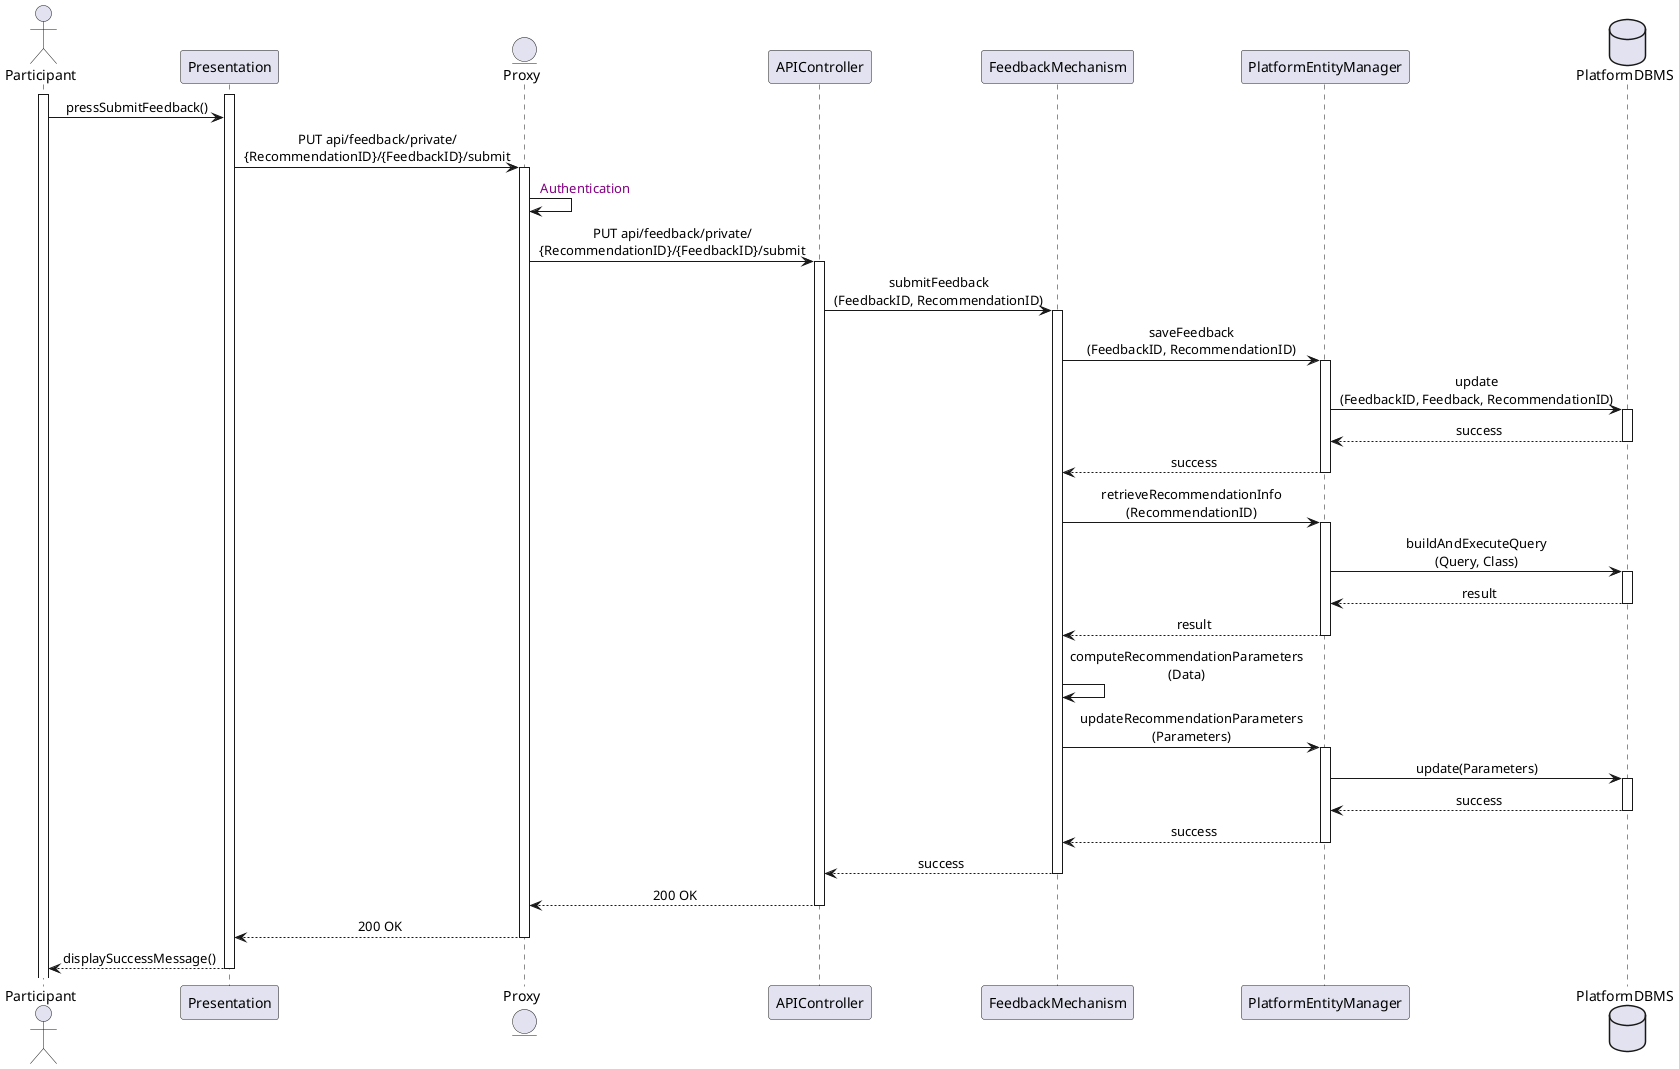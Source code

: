 @startuml SubmitFeedback
skinparam sequenceMessageAlign center
actor       Participant
participant  Presentation
entity      Proxy
participant APIController
participant FeedbackMechanism
participant PlatformEntityManager
database    PlatformDBMS

activate Participant
activate Presentation
Participant -> Presentation  : pressSubmitFeedback()
Presentation -> Proxy ++ : PUT api/feedback/private/\n{RecommendationID}/{FeedbackID}/submit
Proxy -> Proxy : <color:purple> Authentication
Proxy -> APIController ++ : PUT api/feedback/private/\n{RecommendationID}/{FeedbackID}/submit
APIController -> FeedbackMechanism ++ : submitFeedback\n(FeedbackID, RecommendationID)
FeedbackMechanism -> PlatformEntityManager ++ : saveFeedback\n(FeedbackID, RecommendationID)
PlatformEntityManager -> PlatformDBMS ++ : update\n(FeedbackID, Feedback, RecommendationID)
PlatformDBMS --> PlatformEntityManager -- : success
PlatformEntityManager --> FeedbackMechanism -- : success
FeedbackMechanism -> PlatformEntityManager ++ : retrieveRecommendationInfo\n(RecommendationID)
PlatformEntityManager -> PlatformDBMS ++ : buildAndExecuteQuery\n(Query, Class)
PlatformDBMS --> PlatformEntityManager -- : result
PlatformEntityManager --> FeedbackMechanism -- : result
FeedbackMechanism -> FeedbackMechanism : computeRecommendationParameters\n(Data)
FeedbackMechanism -> PlatformEntityManager ++ : updateRecommendationParameters\n(Parameters)
PlatformEntityManager -> PlatformDBMS ++ : update(Parameters)
PlatformDBMS --> PlatformEntityManager -- : success
PlatformEntityManager --> FeedbackMechanism -- : success
FeedbackMechanism --> APIController -- : success
APIController --> Proxy -- : 200 OK  
Proxy --> Presentation -- : 200 OK 
Presentation --> Participant -- : displaySuccessMessage()
@enduml